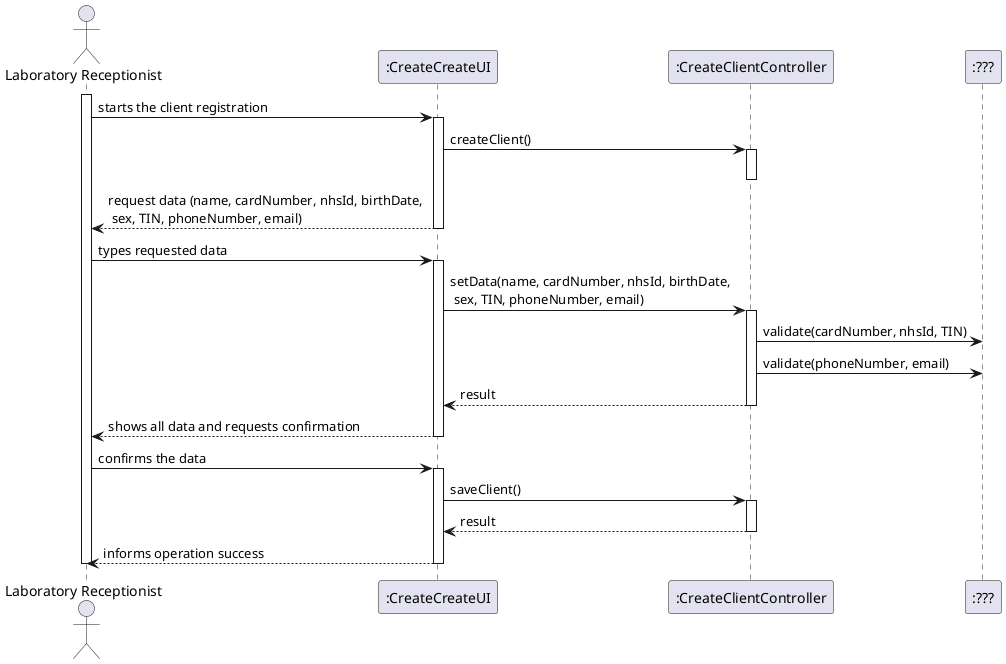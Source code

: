 @startuml
actor "Laboratory Receptionist" as LR
participant ":CreateCreateUI" as ui
participant ":CreateClientController" as controller
participant ":???" as new

activate LR
LR -> ui : starts the client registration
activate ui
ui -> controller : createClient()
activate controller
deactivate controller
ui --> LR : request data (name, cardNumber, nhsId, birthDate, \n sex, TIN, phoneNumber, email)
deactivate ui
LR -> ui : types requested data
activate ui
ui -> controller : setData(name, cardNumber, nhsId, birthDate, \n sex, TIN, phoneNumber, email)
activate controller
controller -> new : validate(cardNumber, nhsId, TIN)
controller -> new : validate(phoneNumber, email)
controller --> ui : result
deactivate controller
ui --> LR : shows all data and requests confirmation
deactivate ui
LR -> ui : confirms the data
activate ui
ui -> controller : saveClient()
activate controller
controller --> ui : result
deactivate controller
ui --> LR : informs operation success
deactivate ui
deactivate LR

@enduml